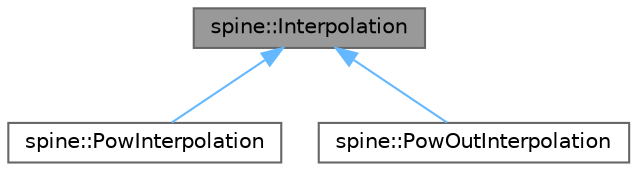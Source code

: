 digraph "spine::Interpolation"
{
 // LATEX_PDF_SIZE
  bgcolor="transparent";
  edge [fontname=Helvetica,fontsize=10,labelfontname=Helvetica,labelfontsize=10];
  node [fontname=Helvetica,fontsize=10,shape=box,height=0.2,width=0.4];
  Node1 [id="Node000001",label="spine::Interpolation",height=0.2,width=0.4,color="gray40", fillcolor="grey60", style="filled", fontcolor="black",tooltip=" "];
  Node1 -> Node2 [id="edge1_Node000001_Node000002",dir="back",color="steelblue1",style="solid",tooltip=" "];
  Node2 [id="Node000002",label="spine::PowInterpolation",height=0.2,width=0.4,color="gray40", fillcolor="white", style="filled",URL="$structspine_1_1_pow_interpolation.html",tooltip=" "];
  Node1 -> Node3 [id="edge2_Node000001_Node000003",dir="back",color="steelblue1",style="solid",tooltip=" "];
  Node3 [id="Node000003",label="spine::PowOutInterpolation",height=0.2,width=0.4,color="gray40", fillcolor="white", style="filled",URL="$structspine_1_1_pow_out_interpolation.html",tooltip=" "];
}
